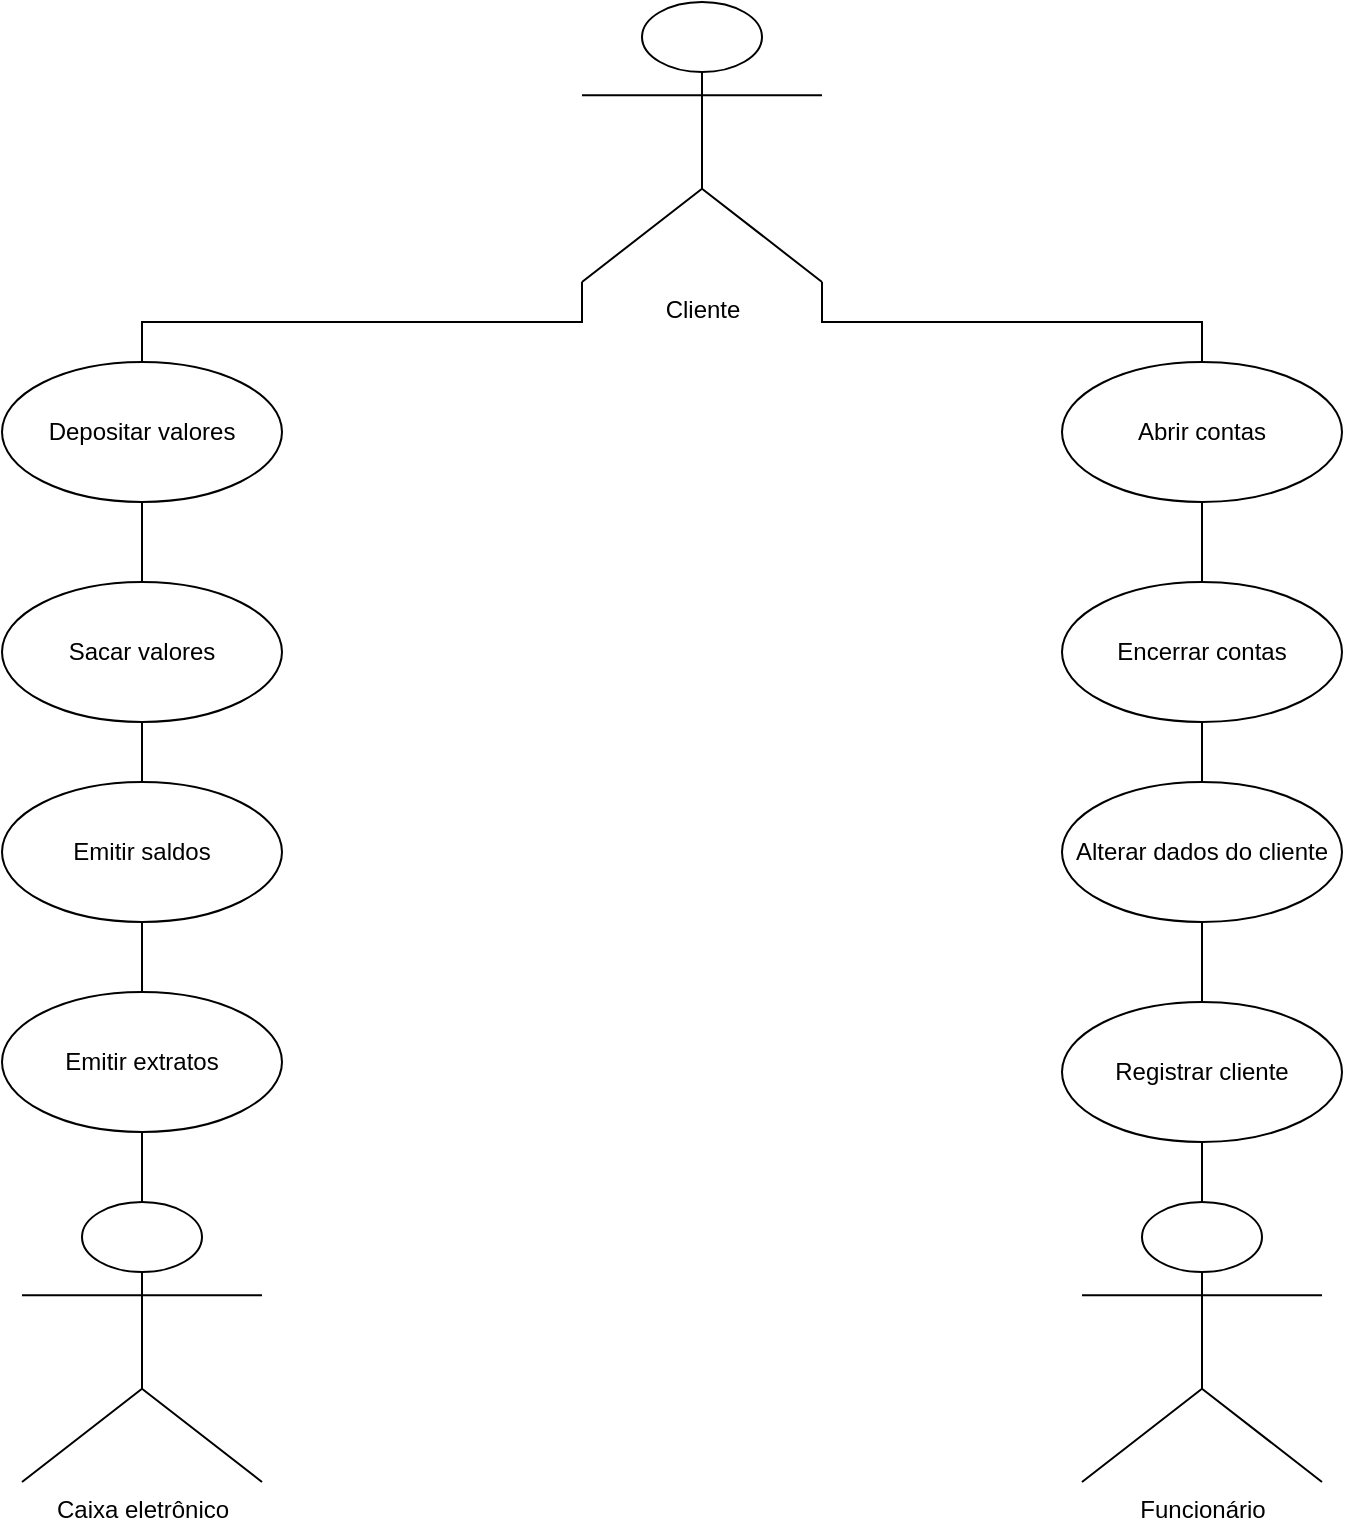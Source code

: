 <mxfile version="21.0.10" type="github">
  <diagram name="Página-1" id="Su_opLpWyxQFpTpVomn2">
    <mxGraphModel dx="1434" dy="796" grid="1" gridSize="10" guides="1" tooltips="1" connect="1" arrows="1" fold="1" page="1" pageScale="1" pageWidth="827" pageHeight="1169" math="0" shadow="0">
      <root>
        <mxCell id="0" />
        <mxCell id="1" parent="0" />
        <mxCell id="4CbIW5y6H3g54C7-UNfQ-15" style="edgeStyle=orthogonalEdgeStyle;rounded=0;orthogonalLoop=1;jettySize=auto;html=1;exitX=1;exitY=1;exitDx=0;exitDy=0;exitPerimeter=0;entryX=0.5;entryY=0;entryDx=0;entryDy=0;endArrow=none;endFill=0;" edge="1" parent="1" source="4CbIW5y6H3g54C7-UNfQ-1" target="4CbIW5y6H3g54C7-UNfQ-13">
          <mxGeometry relative="1" as="geometry" />
        </mxCell>
        <mxCell id="4CbIW5y6H3g54C7-UNfQ-22" style="edgeStyle=orthogonalEdgeStyle;rounded=0;orthogonalLoop=1;jettySize=auto;html=1;exitX=0;exitY=1;exitDx=0;exitDy=0;exitPerimeter=0;entryX=0.5;entryY=0;entryDx=0;entryDy=0;endArrow=none;endFill=0;" edge="1" parent="1" source="4CbIW5y6H3g54C7-UNfQ-1" target="4CbIW5y6H3g54C7-UNfQ-20">
          <mxGeometry relative="1" as="geometry" />
        </mxCell>
        <mxCell id="4CbIW5y6H3g54C7-UNfQ-1" value="Cliente" style="shape=umlActor;html=1;verticalLabelPosition=bottom;verticalAlign=top;align=center;" vertex="1" parent="1">
          <mxGeometry x="360" y="20" width="120" height="140" as="geometry" />
        </mxCell>
        <mxCell id="4CbIW5y6H3g54C7-UNfQ-2" value="Funcionário" style="shape=umlActor;html=1;verticalLabelPosition=bottom;verticalAlign=top;align=center;" vertex="1" parent="1">
          <mxGeometry x="610" y="620" width="120" height="140" as="geometry" />
        </mxCell>
        <mxCell id="4CbIW5y6H3g54C7-UNfQ-5" value="Caixa eletrônico" style="shape=umlActor;html=1;verticalLabelPosition=bottom;verticalAlign=top;align=center;" vertex="1" parent="1">
          <mxGeometry x="80" y="620" width="120" height="140" as="geometry" />
        </mxCell>
        <mxCell id="4CbIW5y6H3g54C7-UNfQ-17" style="edgeStyle=orthogonalEdgeStyle;rounded=0;orthogonalLoop=1;jettySize=auto;html=1;exitX=0.5;exitY=1;exitDx=0;exitDy=0;entryX=0.5;entryY=0;entryDx=0;entryDy=0;" edge="1" parent="1" source="4CbIW5y6H3g54C7-UNfQ-13" target="4CbIW5y6H3g54C7-UNfQ-16">
          <mxGeometry relative="1" as="geometry">
            <Array as="points">
              <mxPoint x="670" y="330" />
              <mxPoint x="670" y="330" />
            </Array>
          </mxGeometry>
        </mxCell>
        <mxCell id="4CbIW5y6H3g54C7-UNfQ-13" value="Abrir contas" style="ellipse;whiteSpace=wrap;html=1;" vertex="1" parent="1">
          <mxGeometry x="600" y="200" width="140" height="70" as="geometry" />
        </mxCell>
        <mxCell id="4CbIW5y6H3g54C7-UNfQ-31" style="edgeStyle=orthogonalEdgeStyle;rounded=0;orthogonalLoop=1;jettySize=auto;html=1;exitX=0.5;exitY=1;exitDx=0;exitDy=0;entryX=0.5;entryY=0;entryDx=0;entryDy=0;endArrow=none;endFill=0;" edge="1" parent="1" source="4CbIW5y6H3g54C7-UNfQ-16" target="4CbIW5y6H3g54C7-UNfQ-29">
          <mxGeometry relative="1" as="geometry" />
        </mxCell>
        <mxCell id="4CbIW5y6H3g54C7-UNfQ-16" value="Encerrar contas" style="ellipse;whiteSpace=wrap;html=1;" vertex="1" parent="1">
          <mxGeometry x="600" y="310" width="140" height="70" as="geometry" />
        </mxCell>
        <mxCell id="4CbIW5y6H3g54C7-UNfQ-23" style="edgeStyle=orthogonalEdgeStyle;rounded=0;orthogonalLoop=1;jettySize=auto;html=1;exitX=0.5;exitY=1;exitDx=0;exitDy=0;entryX=0.5;entryY=0;entryDx=0;entryDy=0;endArrow=none;endFill=0;" edge="1" parent="1" source="4CbIW5y6H3g54C7-UNfQ-20" target="4CbIW5y6H3g54C7-UNfQ-21">
          <mxGeometry relative="1" as="geometry" />
        </mxCell>
        <mxCell id="4CbIW5y6H3g54C7-UNfQ-20" value="Depositar valores" style="ellipse;whiteSpace=wrap;html=1;" vertex="1" parent="1">
          <mxGeometry x="70" y="200" width="140" height="70" as="geometry" />
        </mxCell>
        <mxCell id="4CbIW5y6H3g54C7-UNfQ-25" style="edgeStyle=orthogonalEdgeStyle;rounded=0;orthogonalLoop=1;jettySize=auto;html=1;exitX=0.5;exitY=1;exitDx=0;exitDy=0;entryX=0.5;entryY=0;entryDx=0;entryDy=0;endArrow=none;endFill=0;" edge="1" parent="1" source="4CbIW5y6H3g54C7-UNfQ-21" target="4CbIW5y6H3g54C7-UNfQ-24">
          <mxGeometry relative="1" as="geometry" />
        </mxCell>
        <mxCell id="4CbIW5y6H3g54C7-UNfQ-21" value="Sacar valores" style="ellipse;whiteSpace=wrap;html=1;" vertex="1" parent="1">
          <mxGeometry x="70" y="310" width="140" height="70" as="geometry" />
        </mxCell>
        <mxCell id="4CbIW5y6H3g54C7-UNfQ-27" style="edgeStyle=orthogonalEdgeStyle;rounded=0;orthogonalLoop=1;jettySize=auto;html=1;exitX=0.5;exitY=1;exitDx=0;exitDy=0;entryX=0.5;entryY=0;entryDx=0;entryDy=0;endArrow=none;endFill=0;" edge="1" parent="1" source="4CbIW5y6H3g54C7-UNfQ-24" target="4CbIW5y6H3g54C7-UNfQ-26">
          <mxGeometry relative="1" as="geometry" />
        </mxCell>
        <mxCell id="4CbIW5y6H3g54C7-UNfQ-24" value="Emitir saldos" style="ellipse;whiteSpace=wrap;html=1;" vertex="1" parent="1">
          <mxGeometry x="70" y="410" width="140" height="70" as="geometry" />
        </mxCell>
        <mxCell id="4CbIW5y6H3g54C7-UNfQ-28" style="edgeStyle=orthogonalEdgeStyle;rounded=0;orthogonalLoop=1;jettySize=auto;html=1;exitX=0.5;exitY=1;exitDx=0;exitDy=0;entryX=0.5;entryY=0;entryDx=0;entryDy=0;entryPerimeter=0;endArrow=none;endFill=0;" edge="1" parent="1" source="4CbIW5y6H3g54C7-UNfQ-26" target="4CbIW5y6H3g54C7-UNfQ-5">
          <mxGeometry relative="1" as="geometry" />
        </mxCell>
        <mxCell id="4CbIW5y6H3g54C7-UNfQ-26" value="Emitir extratos" style="ellipse;whiteSpace=wrap;html=1;" vertex="1" parent="1">
          <mxGeometry x="70" y="515" width="140" height="70" as="geometry" />
        </mxCell>
        <mxCell id="4CbIW5y6H3g54C7-UNfQ-32" style="edgeStyle=orthogonalEdgeStyle;rounded=0;orthogonalLoop=1;jettySize=auto;html=1;exitX=0.5;exitY=1;exitDx=0;exitDy=0;entryX=0.5;entryY=0;entryDx=0;entryDy=0;endArrow=none;endFill=0;" edge="1" parent="1" source="4CbIW5y6H3g54C7-UNfQ-29" target="4CbIW5y6H3g54C7-UNfQ-30">
          <mxGeometry relative="1" as="geometry" />
        </mxCell>
        <mxCell id="4CbIW5y6H3g54C7-UNfQ-29" value="Alterar dados do cliente" style="ellipse;whiteSpace=wrap;html=1;" vertex="1" parent="1">
          <mxGeometry x="600" y="410" width="140" height="70" as="geometry" />
        </mxCell>
        <mxCell id="4CbIW5y6H3g54C7-UNfQ-33" style="edgeStyle=orthogonalEdgeStyle;rounded=0;orthogonalLoop=1;jettySize=auto;html=1;exitX=0.5;exitY=1;exitDx=0;exitDy=0;entryX=0.5;entryY=0;entryDx=0;entryDy=0;entryPerimeter=0;endArrow=none;endFill=0;" edge="1" parent="1" source="4CbIW5y6H3g54C7-UNfQ-30" target="4CbIW5y6H3g54C7-UNfQ-2">
          <mxGeometry relative="1" as="geometry" />
        </mxCell>
        <mxCell id="4CbIW5y6H3g54C7-UNfQ-30" value="Registrar cliente" style="ellipse;whiteSpace=wrap;html=1;" vertex="1" parent="1">
          <mxGeometry x="600" y="520" width="140" height="70" as="geometry" />
        </mxCell>
      </root>
    </mxGraphModel>
  </diagram>
</mxfile>

